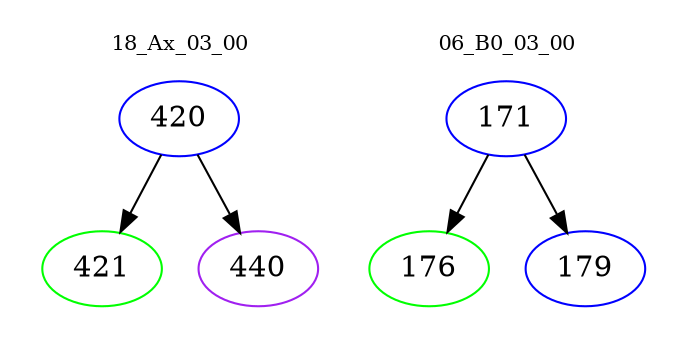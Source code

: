 digraph{
subgraph cluster_0 {
color = white
label = "18_Ax_03_00";
fontsize=10;
T0_420 [label="420", color="blue"]
T0_420 -> T0_421 [color="black"]
T0_421 [label="421", color="green"]
T0_420 -> T0_440 [color="black"]
T0_440 [label="440", color="purple"]
}
subgraph cluster_1 {
color = white
label = "06_B0_03_00";
fontsize=10;
T1_171 [label="171", color="blue"]
T1_171 -> T1_176 [color="black"]
T1_176 [label="176", color="green"]
T1_171 -> T1_179 [color="black"]
T1_179 [label="179", color="blue"]
}
}
